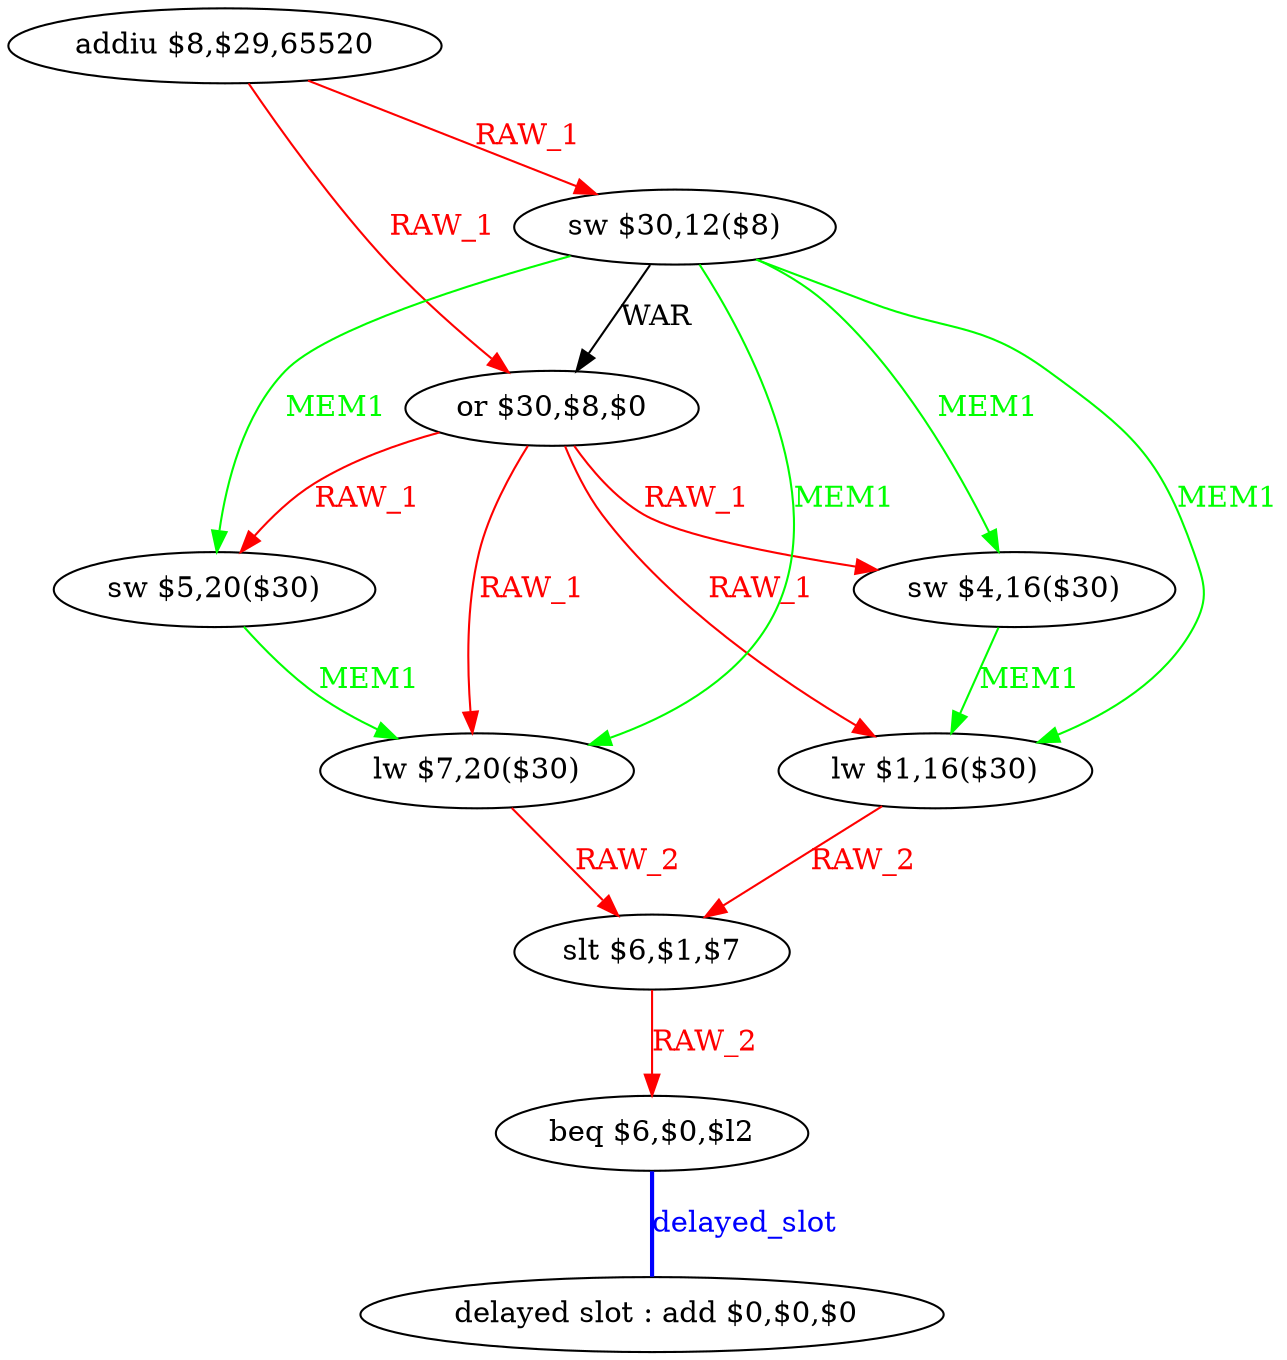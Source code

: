 digraph G1 {
node [shape = ellipse];
i9 [label = " delayed slot : add $0,$0,$0"] ;
i8 ->  i9 [style = bold, dir= none, fontcolor = blue, color = blue, label= "delayed_slot"];
i8 [label = "beq $6,$0,$l2"] ;
i0 [label = "addiu $8,$29,65520"] ;
i0 ->  i2 [color = red, fontcolor = red, label= "RAW_1"];
i0 ->  i1 [color = red, fontcolor = red, label= "RAW_1"];
i2 [label = "or $30,$8,$0"] ;
i2 ->  i6 [color = red, fontcolor = red, label= "RAW_1"];
i2 ->  i5 [color = red, fontcolor = red, label= "RAW_1"];
i2 ->  i4 [color = red, fontcolor = red, label= "RAW_1"];
i2 ->  i3 [color = red, fontcolor = red, label= "RAW_1"];
i6 [label = "lw $7,20($30)"] ;
i6 ->  i7 [color = red, fontcolor = red, label= "RAW_2"];
i7 [label = "slt $6,$1,$7"] ;
i7 ->  i8 [color = red, fontcolor = red, label= "RAW_2"];
i5 [label = "lw $1,16($30)"] ;
i5 ->  i7 [color = red, fontcolor = red, label= "RAW_2"];
i4 [label = "sw $5,20($30)"] ;
i4 ->  i6 [color = green, fontcolor = green, label= "MEM1"];
i3 [label = "sw $4,16($30)"] ;
i3 ->  i5 [color = green, fontcolor = green, label= "MEM1"];
i1 [label = "sw $30,12($8)"] ;
i1 ->  i6 [color = green, fontcolor = green, label= "MEM1"];
i1 ->  i5 [color = green, fontcolor = green, label= "MEM1"];
i1 ->  i4 [color = green, fontcolor = green, label= "MEM1"];
i1 ->  i3 [color = green, fontcolor = green, label= "MEM1"];
i1 ->  i2 [label= "WAR"];
}
